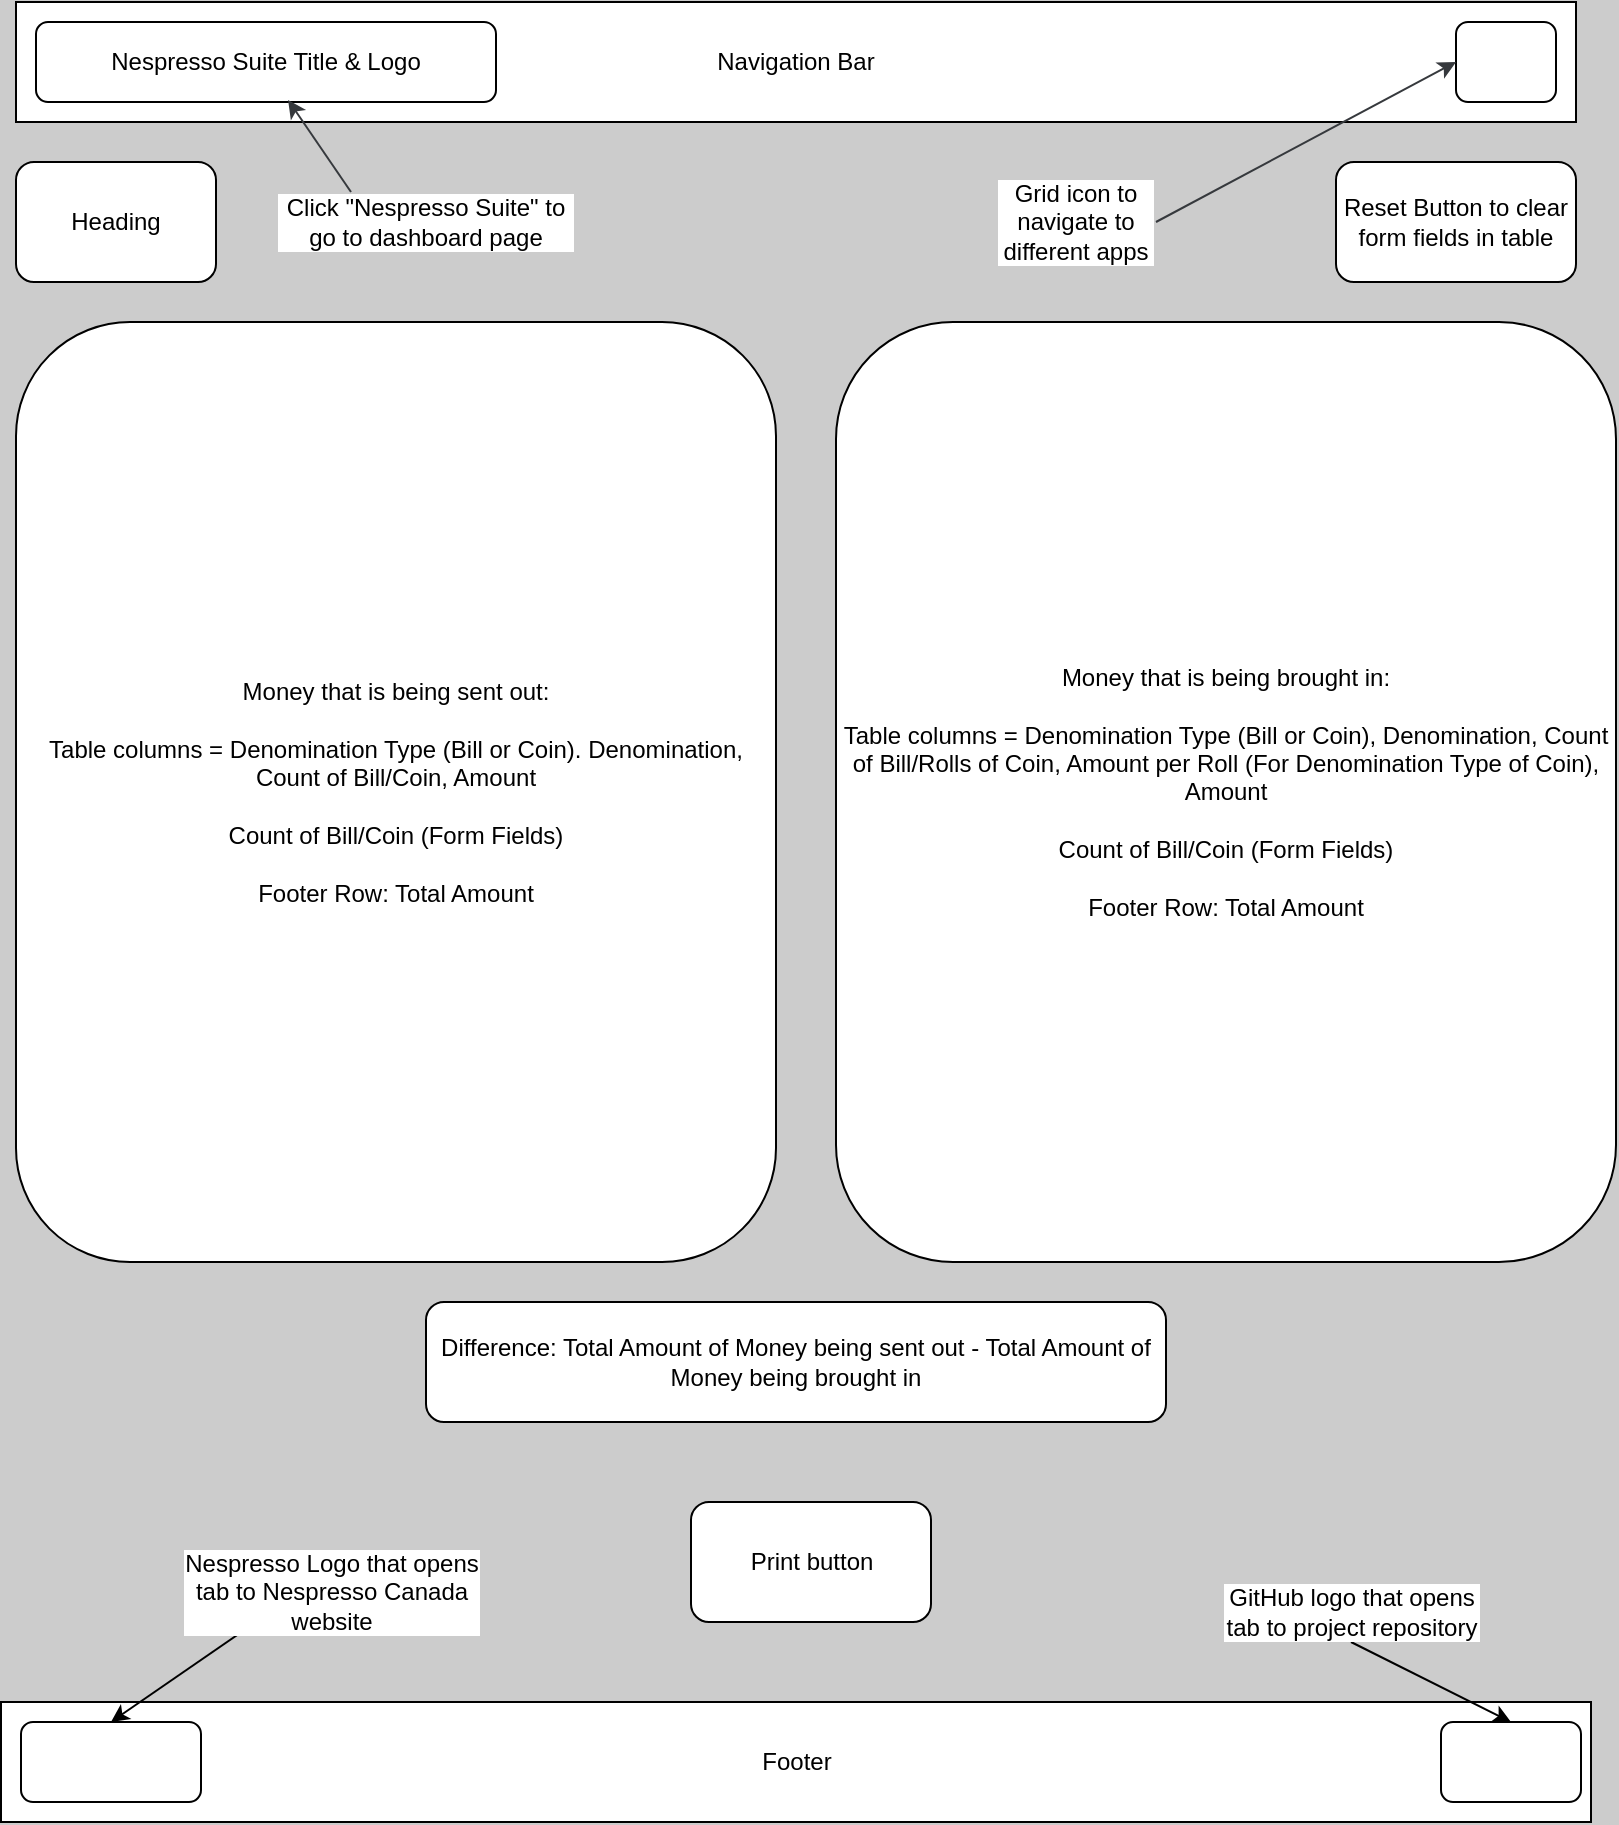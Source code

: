 <mxfile>
    <diagram id="RxPv6xupyiPjXx5Fq1Mp" name="Cash Exchange">
        <mxGraphModel dx="832" dy="467" grid="1" gridSize="10" guides="1" tooltips="1" connect="1" arrows="1" fold="1" page="1" pageScale="1" pageWidth="850" pageHeight="1100" background="#CCCCCC" math="0" shadow="0">
            <root>
                <mxCell id="0"/>
                <mxCell id="1" parent="0"/>
                <mxCell id="2" value="Navigation Bar" style="rounded=0;whiteSpace=wrap;html=1;" parent="1" vertex="1">
                    <mxGeometry x="20" y="20" width="780" height="60" as="geometry"/>
                </mxCell>
                <mxCell id="3" value="Footer" style="rounded=0;whiteSpace=wrap;html=1;" parent="1" vertex="1">
                    <mxGeometry x="12.5" y="870" width="795" height="60" as="geometry"/>
                </mxCell>
                <mxCell id="rbakoWBd-FfG9HpFcR_M-8" value="" style="rounded=1;whiteSpace=wrap;html=1;" parent="1" vertex="1">
                    <mxGeometry x="740" y="30" width="50" height="40" as="geometry"/>
                </mxCell>
                <mxCell id="rbakoWBd-FfG9HpFcR_M-9" value="Nespresso Suite Title &amp;amp; Logo" style="rounded=1;whiteSpace=wrap;html=1;" parent="1" vertex="1">
                    <mxGeometry x="30" y="30" width="230" height="40" as="geometry"/>
                </mxCell>
                <mxCell id="rbakoWBd-FfG9HpFcR_M-11" style="edgeStyle=none;html=1;exitX=1;exitY=0.5;exitDx=0;exitDy=0;entryX=0;entryY=0.5;entryDx=0;entryDy=0;labelBorderColor=#FFFFFF;textShadow=1;fillColor=#f9f7ed;strokeColor=#36393d;" parent="1" source="rbakoWBd-FfG9HpFcR_M-10" target="rbakoWBd-FfG9HpFcR_M-8" edge="1">
                    <mxGeometry relative="1" as="geometry"/>
                </mxCell>
                <mxCell id="rbakoWBd-FfG9HpFcR_M-10" value="Grid icon to navigate to different apps" style="text;html=1;align=center;verticalAlign=middle;whiteSpace=wrap;rounded=0;labelBackgroundColor=#FFFFFF;" parent="1" vertex="1">
                    <mxGeometry x="510" y="100" width="80" height="60" as="geometry"/>
                </mxCell>
                <mxCell id="rbakoWBd-FfG9HpFcR_M-12" value="Click &quot;Nespresso Suite&quot; to go to dashboard page" style="text;html=1;align=center;verticalAlign=middle;whiteSpace=wrap;rounded=0;labelBackgroundColor=#FFFFFF;" parent="1" vertex="1">
                    <mxGeometry x="150" y="115" width="150" height="30" as="geometry"/>
                </mxCell>
                <mxCell id="rbakoWBd-FfG9HpFcR_M-13" style="edgeStyle=none;html=1;exitX=0.25;exitY=0;exitDx=0;exitDy=0;entryX=0.548;entryY=0.975;entryDx=0;entryDy=0;entryPerimeter=0;labelBorderColor=#FFFFFF;textShadow=1;fillColor=#f9f7ed;strokeColor=#36393d;" parent="1" source="rbakoWBd-FfG9HpFcR_M-12" target="rbakoWBd-FfG9HpFcR_M-9" edge="1">
                    <mxGeometry relative="1" as="geometry"/>
                </mxCell>
                <mxCell id="7" value="" style="rounded=1;whiteSpace=wrap;html=1;" parent="1" vertex="1">
                    <mxGeometry x="22.5" y="880" width="90" height="40" as="geometry"/>
                </mxCell>
                <mxCell id="8" value="" style="rounded=1;whiteSpace=wrap;html=1;" parent="1" vertex="1">
                    <mxGeometry x="732.5" y="880" width="70" height="40" as="geometry"/>
                </mxCell>
                <mxCell id="10" style="edgeStyle=none;html=1;exitX=0.25;exitY=1;exitDx=0;exitDy=0;entryX=0.5;entryY=0;entryDx=0;entryDy=0;" parent="1" source="9" target="7" edge="1">
                    <mxGeometry relative="1" as="geometry"/>
                </mxCell>
                <mxCell id="9" value="Nespresso Logo that opens tab to Nespresso Canada website" style="text;html=1;align=center;verticalAlign=middle;whiteSpace=wrap;rounded=0;labelBackgroundColor=#FFFFFF;" parent="1" vertex="1">
                    <mxGeometry x="102.5" y="800" width="150" height="30" as="geometry"/>
                </mxCell>
                <mxCell id="12" style="edgeStyle=none;html=1;exitX=0.5;exitY=1;exitDx=0;exitDy=0;entryX=0.5;entryY=0;entryDx=0;entryDy=0;" parent="1" source="11" target="8" edge="1">
                    <mxGeometry relative="1" as="geometry"/>
                </mxCell>
                <mxCell id="11" value="GitHub logo that opens tab to project repository" style="text;html=1;align=center;verticalAlign=middle;whiteSpace=wrap;rounded=0;labelBackgroundColor=#FFFFFF;" parent="1" vertex="1">
                    <mxGeometry x="622.5" y="810" width="130" height="30" as="geometry"/>
                </mxCell>
                <mxCell id="27" value="Print button" style="rounded=1;whiteSpace=wrap;html=1;" parent="1" vertex="1">
                    <mxGeometry x="357.5" y="770" width="120" height="60" as="geometry"/>
                </mxCell>
                <mxCell id="28" value="Heading" style="rounded=1;whiteSpace=wrap;html=1;" parent="1" vertex="1">
                    <mxGeometry x="20" y="100" width="100" height="60" as="geometry"/>
                </mxCell>
                <mxCell id="29" value="Reset Button to clear form fields in table" style="rounded=1;whiteSpace=wrap;html=1;" parent="1" vertex="1">
                    <mxGeometry x="680" y="100" width="120" height="60" as="geometry"/>
                </mxCell>
                <mxCell id="30" value="Money that is being sent out:&lt;div&gt;&lt;br&gt;&lt;/div&gt;&lt;div&gt;Table columns = Denomination Type (Bill or Coin). Denomination, Count of Bill/Coin, Amount&lt;/div&gt;&lt;div&gt;&lt;br&gt;&lt;/div&gt;&lt;div&gt;Count of Bill/Coin (Form Fields)&lt;/div&gt;&lt;div&gt;&lt;br&gt;&lt;/div&gt;&lt;div&gt;Footer Row: Total Amount&lt;/div&gt;" style="rounded=1;whiteSpace=wrap;html=1;" vertex="1" parent="1">
                    <mxGeometry x="20" y="180" width="380" height="470" as="geometry"/>
                </mxCell>
                <mxCell id="32" value="Money that is being brought in:&lt;div&gt;&lt;br&gt;&lt;/div&gt;&lt;div&gt;Table columns = Denomination Type (Bill or Coin), Denomination, Count of Bill/Rolls of Coin, Amount per Roll (For Denomination Type of Coin), Amount&lt;/div&gt;&lt;div&gt;&lt;br&gt;&lt;/div&gt;&lt;div&gt;Count of Bill/Coin (Form Fields)&lt;/div&gt;&lt;div&gt;&lt;br&gt;&lt;/div&gt;&lt;div&gt;Footer Row: Total Amount&lt;/div&gt;" style="rounded=1;whiteSpace=wrap;html=1;" vertex="1" parent="1">
                    <mxGeometry x="430" y="180" width="390" height="470" as="geometry"/>
                </mxCell>
                <mxCell id="33" value="Difference: Total Amount of Money being sent out - Total Amount of Money being brought in" style="rounded=1;whiteSpace=wrap;html=1;" vertex="1" parent="1">
                    <mxGeometry x="225" y="670" width="370" height="60" as="geometry"/>
                </mxCell>
            </root>
        </mxGraphModel>
    </diagram>
</mxfile>